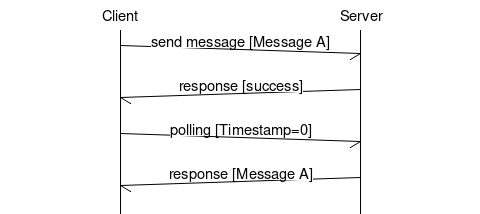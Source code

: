 # polling message sending
msc {
    arcgradient = 8, hscale = "0.8";

    a [label="Client"],b [label="Server"];

    a->b [label="send message [Message A]"];
    b->a [label="response [success]"];
    a->b [label="polling [Timestamp=0]"];
    b->a [label="response [Message A]"];
}
